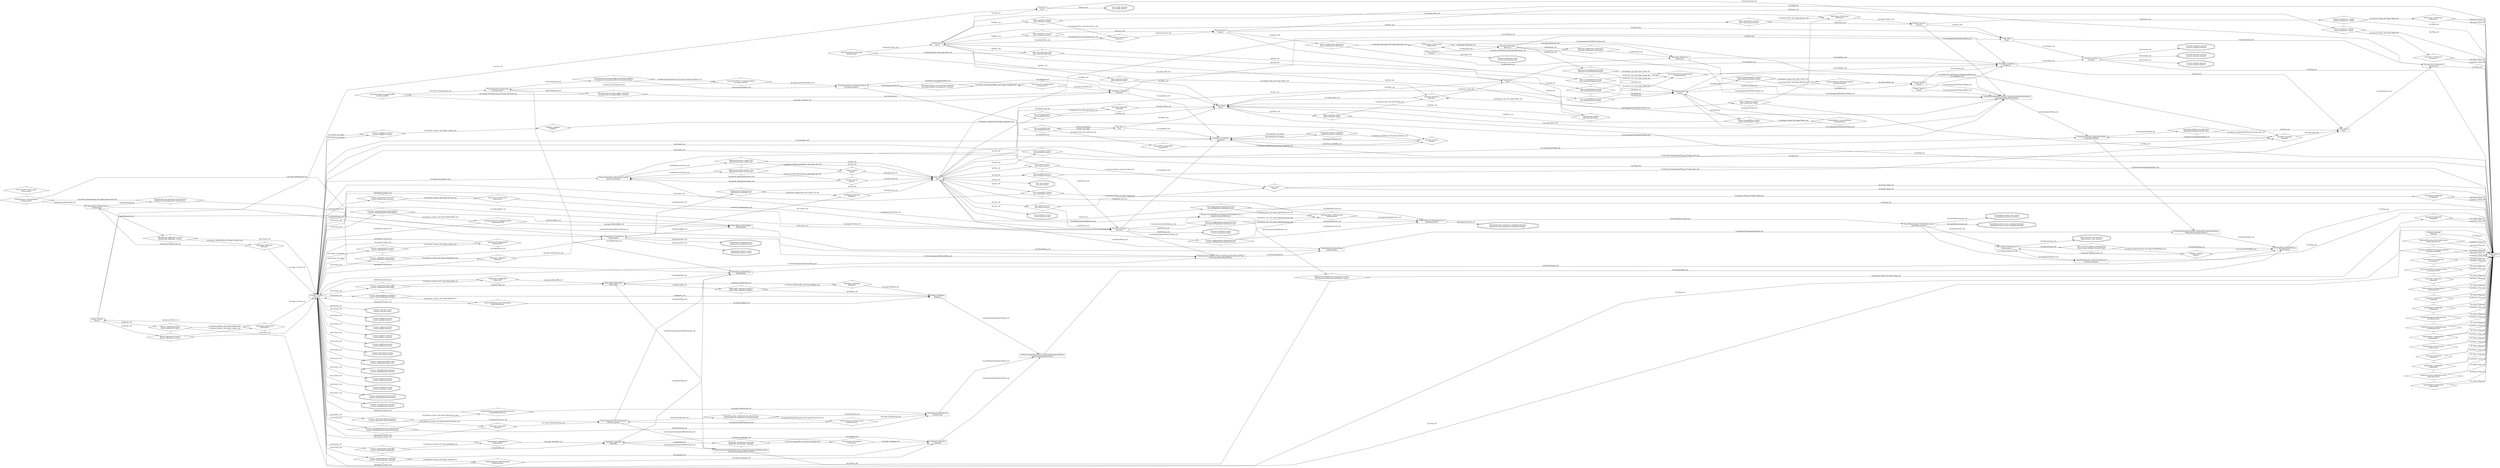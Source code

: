 digraph G {
  splines=polyline;
  rankdir=LR;
  "Thing" [ label="\"Thing::Thing::
Thing\"" shape="box" ];
  "Place" [ label="\"Place::Place::
Place\"" shape="box" ];
  "ReifiedThing" [ label="\"ReifiedThing::ReifiedThing::
ReifiedThing\"" shape="box" ];
  "Country" [ label="\"Country::Country::
Country\"" shape="box" ];
  "EncompassedArea" [ label="\"EncompassedArea::EncompassedArea::
EncompassedArea\"" shape="box" ];
  "Religion" [ label="\"Religion::Religion::
Religion\"" shape="box" ];
  "Line" [ label="\"Line::Line::
Line\"" shape="box" ];
  "AnthropoGeographicalRelationship" [ label="\"AnthropoGeographicalRelationship::AnthropoGeographicalRelationship::
AnthropoGeographicalRelationship\"" shape="box" ];
  "AdministrativeArea" [ label="\"AdministrativeArea::AdministrativeArea::
AdministrativeArea\"" shape="box" ];
  "Source" [ label="\"Source::Source::
Source\"" shape="box" ];
  "Nothing" [ label="\"Nothing::Nothing::
Nothing\"" shape="box" ];
  "Geometrical" [ label="\"Geometrical::Geometrical::
Geometrical\"" shape="box" ];
  "PoliticalBody" [ label="\"PoliticalBody::PoliticalBody::
PoliticalBody\"" shape="box" ];
  "Area" [ label="\"Area::Area::
Area\"" shape="box" ];
  "Volcano" [ label="\"Volcano::Volcano::
Volcano\"" shape="box" ];
  "Estuary" [ label="\"Estuary::Estuary::
Estuary\"" shape="box" ];
  "LargeArea" [ label="\"LargeArea::LargeArea::
LargeArea\"" shape="box" ];
  "SmallArea" [ label="\"SmallArea::SmallArea::
SmallArea\"" shape="box" ];
  "TimeSeriesElement" [ label="\"TimeSeriesElement::TimeSeriesElement::
TimeSeriesElement\"" shape="box" ];
  "Language" [ label="\"Language::Language::
Language\"" shape="box" ];
  "Province" [ label="\"Province::Province::
Province\"" shape="box" ];
  "EthnicGroup" [ label="\"EthnicGroup::EthnicGroup::
EthnicGroup\"" shape="box" ];
  "Water" [ label="\"Water::Water::
Water\"" shape="box" ];
  "PoliticalOrGeographicalThing" [ label="\"PoliticalOrGeographicalThing::PoliticalOrGeographicalThing::
PoliticalOrGeographicalThing\"" shape="box" ];
  "River" [ label="\"River::River::
River\"" shape="box" ];
  "Mountains" [ label="\"Mountains::Mountains::
Mountains\"" shape="box" ];
  "PoliticalThing" [ label="\"PoliticalThing::PoliticalThing::
PoliticalThing\"" shape="box" ];
  "GeographicalThing" [ label="\"GeographicalThing::GeographicalThing::
GeographicalThing\"" shape="box" ];
  "Border" [ label="\"Border::Border::
Border\"" shape="box" ];
  "Island" [ label="\"Island::Island::
Island\"" shape="box" ];
  "Desert" [ label="\"Desert::Desert::
Desert\"" shape="box" ];
  "SpokenBy" [ label="\"SpokenBy::SpokenBy::
SpokenBy\"" shape="box" ];
  "Lake" [ label="\"Lake::Lake::
Lake\"" shape="box" ];
  "AnthropoGeographicalThing" [ label="\"AnthropoGeographicalThing::AnthropoGeographicalThing::
AnthropoGeographicalThing\"" shape="box" ];
  "AdministrativeSubdivision" [ label="\"AdministrativeSubdivision::AdministrativeSubdivision::
AdministrativeSubdivision\"" shape="box" ];
  "Encompassed" [ label="\"Encompassed::Encompassed::
Encompassed\"" shape="box" ];
  "NonGeographicalPoliticalThing" [ label="\"NonGeographicalPoliticalThing::NonGeographicalPoliticalThing::
NonGeographicalPoliticalThing\"" shape="box" ];
  "Continent" [ label="\"Continent::Continent::
Continent\"" shape="box" ];
  "MondialThing" [ label="\"MondialThing::MondialThing::
MondialThing\"" shape="box" ];
  "Islands" [ label="\"Islands::Islands::
Islands\"" shape="box" ];
  "Measurement" [ label="\"Measurement::Measurement::
Measurement\"" shape="box" ];
  "Location" [ label="\"Location::Location::
Location\"" shape="box" ];
  "Mountain" [ label="\"Mountain::Mountain::
Mountain\"" shape="box" ];
  "Organization" [ label="\"Organization::Organization::
Organization\"" shape="box" ];
  "City" [ label="\"City::City::
City\"" shape="box" ];
  "BelievedBy" [ label="\"BelievedBy::BelievedBy::
BelievedBy\"" shape="box" ];
  "EthnicProportion" [ label="\"EthnicProportion::EthnicProportion::
EthnicProportion\"" shape="box" ];
  "YearlyMeasurement" [ label="\"YearlyMeasurement::YearlyMeasurement::
YearlyMeasurement\"" shape="box" ];
  "Sea" [ label="\"Sea::Sea::
Sea\"" shape="box" ];
  "Membership" [ label="\"Membership::Membership::
Membership\"" shape="box" ];
  "PopulationCount" [ label="\"PopulationCount::PopulationCount::
PopulationCount\"" shape="box" ];
  "GeographicalNonPoliticalThing" [ label="\"GeographicalNonPoliticalThing::GeographicalNonPoliticalThing::
GeographicalNonPoliticalThing\"" shape="box" ];
  "believeInReligion" [ label="\"believeInReligion::believeInReligion::
believeInReligion\"" shape="Mdiamond" ];
  "believedInCountry" [ label="\"believedInCountry::believedInCountry::
believedInCountry\"" shape="Mdiamond" ];
  "belongToEthnicGroup" [ label="\"belongToEthnicGroup::belongToEthnicGroup::
belongToEthnicGroup\"" shape="Mdiamond" ];
  "belongsTo" [ label="\"belongsTo::belongsTo::
belongsTo\"" shape="Mdiamond" ];
  "belongsToIslands" [ label="\"belongsToIslands::belongsToIslands::
belongsToIslands\"" shape="Mdiamond" ];
  "borders" [ label="\"borders::borders::
borders\"" shape="Mdiamond" ];
  "capital" [ label="\"capital::capital::
capital\"" shape="Mdiamond" ];
  "cityIn" [ label="\"cityIn::cityIn::
cityIn\"" shape="Mdiamond" ];
  "dependentOf" [ label="\"dependentOf::dependentOf::
dependentOf\"" shape="Mdiamond" ];
  "encompassed" [ label="\"encompassed::encompassed::
encompassed\"" shape="Mdiamond" ];
  "encompassedArea" [ label="\"encompassedArea::encompassedArea::
encompassedArea\"" shape="Mdiamond" ];
  "encompassedBy" [ label="\"encompassedBy::encompassedBy::
encompassedBy\"" shape="Mdiamond" ];
  "encompassedByInfo" [ label="\"encompassedByInfo::encompassedByInfo::
encompassedByInfo\"" shape="Mdiamond" ];
  "encompasses" [ label="\"encompasses::encompasses::
encompasses\"" shape="Mdiamond" ];
  "encompassesInfo" [ label="\"encompassesInfo::encompassesInfo::
encompassesInfo\"" shape="Mdiamond" ];
  "ethnicInfo" [ label="\"ethnicInfo::ethnicInfo::
ethnicInfo\"" shape="Mdiamond" ];
  "ethnicInfo-" [ label="\"ethnicInfo-::ethnicInfo-::
ethnicInfo-\"" shape="Mdiamond" ];
  "flowsInto" [ label="\"flowsInto::flowsInto::
flowsInto\"" shape="Mdiamond" ];
  "flowsThrough" [ label="\"flowsThrough::flowsThrough::
flowsThrough\"" shape="Mdiamond" ];
  "followedInInfo" [ label="\"followedInInfo::followedInInfo::
followedInInfo\"" shape="Mdiamond" ];
  "hadPopulation" [ label="\"hadPopulation::hadPopulation::
hadPopulation\"" shape="Mdiamond" ];
  "hasBorder" [ label="\"hasBorder::hasBorder::
hasBorder\"" shape="Mdiamond" ];
  "hasCity" [ label="\"hasCity::hasCity::
hasCity\"" shape="Mdiamond" ];
  "hasEstuary" [ label="\"hasEstuary::hasEstuary::
hasEstuary\"" shape="Mdiamond" ];
  "hasEstuary-" [ label="\"hasEstuary-::hasEstuary-::
hasEstuary-\"" shape="Mdiamond" ];
  "hasHeadq" [ label="\"hasHeadq::hasHeadq::
hasHeadq\"" shape="Mdiamond" ];
  "hasMember" [ label="\"hasMember::hasMember::
hasMember\"" shape="Mdiamond" ];
  "hasMembership" [ label="\"hasMembership::hasMembership::
hasMembership\"" shape="Mdiamond" ];
  "hasProvince" [ label="\"hasProvince::hasProvince::
hasProvince\"" shape="Mdiamond" ];
  "hasSource" [ label="\"hasSource::hasSource::
hasSource\"" shape="Mdiamond" ];
  "hasSource-" [ label="\"hasSource-::hasSource-::
hasSource-\"" shape="Mdiamond" ];
  "inMountains" [ label="\"inMountains::inMountains::
inMountains\"" shape="Mdiamond" ];
  "inOrganization" [ label="\"inOrganization::inOrganization::
inOrganization\"" shape="Mdiamond" ];
  "isBorderOf" [ label="\"isBorderOf::isBorderOf::
isBorderOf\"" shape="Mdiamond" ];
  "isCapitalOf" [ label="\"isCapitalOf::isCapitalOf::
isCapitalOf\"" shape="Mdiamond" ];
  "isInMembership" [ label="\"isInMembership::isInMembership::
isInMembership\"" shape="Mdiamond" ];
  "isMember" [ label="\"isMember::isMember::
isMember\"" shape="Mdiamond" ];
  "isProvinceOf" [ label="\"isProvinceOf::isProvinceOf::
isProvinceOf\"" shape="Mdiamond" ];
  "languageInfo" [ label="\"languageInfo::languageInfo::
languageInfo\"" shape="Mdiamond" ];
  "languageInfo-" [ label="\"languageInfo-::languageInfo-::
languageInfo-\"" shape="Mdiamond" ];
  "liveInCountry" [ label="\"liveInCountry::liveInCountry::
liveInCountry\"" shape="Mdiamond" ];
  "liveInInfo" [ label="\"liveInInfo::liveInInfo::
liveInInfo\"" shape="Mdiamond" ];
  "locatedAt" [ label="\"locatedAt::locatedAt::
locatedAt\"" shape="Mdiamond" ];
  "locatedIn" [ label="\"locatedIn::locatedIn::
locatedIn\"" shape="Mdiamond" ];
  "locatedInWater" [ label="\"locatedInWater::locatedInWater::
locatedInWater\"" shape="Mdiamond" ];
  "locatedOnIsland" [ label="\"locatedOnIsland::locatedOnIsland::
locatedOnIsland\"" shape="Mdiamond" ];
  "mergesWith" [ label="\"mergesWith::mergesWith::
mergesWith\"" shape="Mdiamond" ];
  "neighbor" [ label="\"neighbor::neighbor::
neighbor\"" shape="Mdiamond" ];
  "ofMember" [ label="\"ofMember::ofMember::
ofMember\"" shape="Mdiamond" ];
  "ofObject" [ label="\"ofObject::ofObject::
ofObject\"" shape="Mdiamond" ];
  "onEthnicGroup" [ label="\"onEthnicGroup::onEthnicGroup::
onEthnicGroup\"" shape="Mdiamond" ];
  "onLanguage" [ label="\"onLanguage::onLanguage::
onLanguage\"" shape="Mdiamond" ];
  "onReligion" [ label="\"onReligion::onReligion::
onReligion\"" shape="Mdiamond" ];
  "religionInfo" [ label="\"religionInfo::religionInfo::
religionInfo\"" shape="Mdiamond" ];
  "religionInfo-" [ label="\"religionInfo-::religionInfo-::
religionInfo-\"" shape="Mdiamond" ];
  "speakLanguage" [ label="\"speakLanguage::speakLanguage::
speakLanguage\"" shape="Mdiamond" ];
  "spokenInCountry" [ label="\"spokenInCountry::spokenInCountry::
spokenInCountry\"" shape="Mdiamond" ];
  "spokenInInfo" [ label="\"spokenInInfo::spokenInInfo::
spokenInInfo\"" shape="Mdiamond" ];
  "wasDependentOf" [ label="\"wasDependentOf::wasDependentOf::
wasDependentOf\"" shape="Mdiamond" ];
  "Organization_abbrev_string" [ label="\"Organization_abbrev_string::
Organization abbrev string\"" shape="doubleoctagon" ];
  "Country_carCode_string" [ label="\"Country_carCode_string::
Country carCode string\"" shape="doubleoctagon" ];
  "Location_elevation_decimal" [ label="\"Location_elevation_decimal::
Location elevation decimal\"" shape="doubleoctagon" ];
  "Organization_established_date" [ label="\"Organization_established_date::
Organization established date\"" shape="doubleoctagon" ];
  "Country_gdpAgri_decimal" [ label="\"Country_gdpAgri_decimal::
Country gdpAgri decimal\"" shape="doubleoctagon" ];
  "Country_gdpInd_decimal" [ label="\"Country_gdpInd_decimal::
Country gdpInd decimal\"" shape="doubleoctagon" ];
  "Country_gdpServ_decimal" [ label="\"Country_gdpServ_decimal::
Country gdpServ decimal\"" shape="doubleoctagon" ];
  "Country_gdpTotal_decimal" [ label="\"Country_gdpTotal_decimal::
Country gdpTotal decimal\"" shape="doubleoctagon" ];
  "Country_government_string" [ label="\"Country_government_string::
Country government string\"" shape="doubleoctagon" ];
  "Country_independenceDate_date" [ label="\"Country_independenceDate_date::
Country independenceDate date\"" shape="doubleoctagon" ];
  "Country_infantMortality_decimal" [ label="\"Country_infantMortality_decimal::
Country infantMortality decimal\"" shape="doubleoctagon" ];
  "Country_inflation_decimal" [ label="\"Country_inflation_decimal::
Country inflation decimal\"" shape="doubleoctagon" ];
  "Volcano_lastEruption_date" [ label="\"Volcano_lastEruption_date::
Volcano lastEruption date\"" shape="doubleoctagon" ];
  "Location_latitude_decimal" [ label="\"Location_latitude_decimal::
Location latitude decimal\"" shape="doubleoctagon" ];
  "Line_length_decimal" [ label="\"Line_length_decimal::
Line length decimal\"" shape="doubleoctagon" ];
  "City_localname_string" [ label="\"City_localname_string::
City localname string\"" shape="doubleoctagon" ];
  "Country_localname_string" [ label="\"Country_localname_string::
Country localname string\"" shape="doubleoctagon" ];
  "Province_localname_string" [ label="\"Province_localname_string::
Province localname string\"" shape="doubleoctagon" ];
  "Location_longitude_decimal" [ label="\"Location_longitude_decimal::
Location longitude decimal\"" shape="doubleoctagon" ];
  "PopulationCount_population_nonNegativeInteger" [ label="\"PopulationCount_population_nonNegativeInteger::
PopulationCount population nonNegativeInteger\"" shape="doubleoctagon" ];
  "Country_populationGrowth_decimal" [ label="\"Country_populationGrowth_decimal::
Country populationGrowth decimal\"" shape="doubleoctagon" ];
  "Country_unemployment_decimal" [ label="\"Country_unemployment_decimal::
Country unemployment decimal\"" shape="doubleoctagon" ];
  "Measurement_value_decimal" [ label="\"Measurement_value_decimal::
Measurement value decimal\"" shape="doubleoctagon" ];
  "YearlyMeasurement_year_nonNegativeInteger" [ label="\"YearlyMeasurement_year_nonNegativeInteger::
YearlyMeasurement year nonNegativeInteger\"" shape="doubleoctagon" ];
  "City_area_Literal" [ label="\"City_area_Literal::
City area Literal\"" shape="doubleoctagon" ];
  "YearlyMeasurement_year_Literal" [ label="\"YearlyMeasurement_year_Literal::
YearlyMeasurement year Literal\"" shape="doubleoctagon" ];
  "Country_believeInReligion_Religion" [ label="\"Country_believeInReligion_Religion::
Country believeInReligion Religion\"" shape="Mdiamond" ];
  "Country_belongToEthnicGroup_EthnicGroup" [ label="\"Country_belongToEthnicGroup_EthnicGroup::
Country belongToEthnicGroup EthnicGroup\"" shape="Mdiamond" ];
  "Country_dependentOf_Country" [ label="\"Country_dependentOf_Country::
Country dependentOf Country\"" shape="Mdiamond" ];
  "Country_ethnicInfo_EthnicProportion" [ label="\"Country_ethnicInfo_EthnicProportion::
Country ethnicInfo EthnicProportion\"" shape="Mdiamond" ];
  "Country_hadPopulation_PopulationCount" [ label="\"Country_hadPopulation_PopulationCount::
Country hadPopulation PopulationCount\"" shape="Mdiamond" ];
  "Country_hasProvince_Province" [ label="\"Country_hasProvince_Province::
Country hasProvince Province\"" shape="Mdiamond" ];
  "Country_isMember_Organization" [ label="\"Country_isMember_Organization::
Country isMember Organization\"" shape="Mdiamond" ];
  "Country_languageInfo_SpokenBy" [ label="\"Country_languageInfo_SpokenBy::
Country languageInfo SpokenBy\"" shape="Mdiamond" ];
  "Country_neighbor_Country" [ label="\"Country_neighbor_Country::
Country neighbor Country\"" shape="Mdiamond" ];
  "Country_religionInfo_BelievedBy" [ label="\"Country_religionInfo_BelievedBy::
Country religionInfo BelievedBy\"" shape="Mdiamond" ];
  "Country_speakLanguage_Language" [ label="\"Country_speakLanguage_Language::
Country speakLanguage Language\"" shape="Mdiamond" ];
  "Country_wasDependentOf_PoliticalBody" [ label="\"Country_wasDependentOf_PoliticalBody::
Country wasDependentOf PoliticalBody\"" shape="Mdiamond" ];
  "EncompassedArea_encompassed_Continent" [ label="\"EncompassedArea_encompassed_Continent::
EncompassedArea encompassed Continent\"" shape="Mdiamond" ];
  "AdministrativeArea_capital_City" [ label="\"AdministrativeArea_capital_City::
AdministrativeArea capital City\"" shape="Mdiamond" ];
  "AdministrativeArea_hasCity_City" [ label="\"AdministrativeArea_hasCity_City::
AdministrativeArea hasCity City\"" shape="Mdiamond" ];
  "Source_inMountains_Mountains" [ label="\"Source_inMountains_Mountains::
Source inMountains Mountains\"" shape="Mdiamond" ];
  "Source_hasSource-_Thing" [ label="\"Source_hasSource-_Thing::
Source hasSource- Thing\"" shape="Mdiamond" ];
  "Estuary_hasEstuary-_Thing" [ label="\"Estuary_hasEstuary-_Thing::
Estuary hasEstuary- Thing\"" shape="Mdiamond" ];
  "LargeArea_borders_LargeArea" [ label="\"LargeArea_borders_LargeArea::
LargeArea borders LargeArea\"" shape="Mdiamond" ];
  "Province_hadPopulation_PopulationCount" [ label="\"Province_hadPopulation_PopulationCount::
Province hadPopulation PopulationCount\"" shape="Mdiamond" ];
  "Water_flowsInto_Thing" [ label="\"Water_flowsInto_Thing::
Water flowsInto Thing\"" shape="Mdiamond" ];
  "River_flowsInto_Water" [ label="\"River_flowsInto_Water::
River flowsInto Water\"" shape="Mdiamond" ];
  "River_flowsThrough_Lake" [ label="\"River_flowsThrough_Lake::
River flowsThrough Lake\"" shape="Mdiamond" ];
  "River_hasEstuary_Estuary" [ label="\"River_hasEstuary_Estuary::
River hasEstuary Estuary\"" shape="Mdiamond" ];
  "River_hasSource_Source" [ label="\"River_hasSource_Source::
River hasSource Source\"" shape="Mdiamond" ];
  "River_locatedOnIsland_Island" [ label="\"River_locatedOnIsland_Island::
River locatedOnIsland Island\"" shape="Mdiamond" ];
  "River_hasEstuary_Thing" [ label="\"River_hasEstuary_Thing::
River hasEstuary Thing\"" shape="Mdiamond" ];
  "River_hasSource_Thing" [ label="\"River_hasSource_Thing::
River hasSource Thing\"" shape="Mdiamond" ];
  "GeographicalThing_locatedIn_Area" [ label="\"GeographicalThing_locatedIn_Area::
GeographicalThing locatedIn Area\"" shape="Mdiamond" ];
  "Border_isBorderOf_Country" [ label="\"Border_isBorderOf_Country::
Border isBorderOf Country\"" shape="Mdiamond" ];
  "Border_isBorderOf_Thing" [ label="\"Border_isBorderOf_Thing::
Border isBorderOf Thing\"" shape="Mdiamond" ];
  "Island_belongsToIslands_Islands" [ label="\"Island_belongsToIslands_Islands::
Island belongsToIslands Islands\"" shape="Mdiamond" ];
  "Island_locatedInWater_Water" [ label="\"Island_locatedInWater_Water::
Island locatedInWater Water\"" shape="Mdiamond" ];
  "SpokenBy_onLanguage_Language" [ label="\"SpokenBy_onLanguage_Language::
SpokenBy onLanguage Language\"" shape="Mdiamond" ];
  "Lake_flowsInto_Water" [ label="\"Lake_flowsInto_Water::
Lake flowsInto Water\"" shape="Mdiamond" ];
  "Lake_locatedOnIsland_Island" [ label="\"Lake_locatedOnIsland_Island::
Lake locatedOnIsland Island\"" shape="Mdiamond" ];
  "AdministrativeSubdivision_belongsTo_Country" [ label="\"AdministrativeSubdivision_belongsTo_Country::
AdministrativeSubdivision belongsTo Country\"" shape="Mdiamond" ];
  "Encompassed_encompassedArea_EncompassedArea" [ label="\"Encompassed_encompassedArea_EncompassedArea::
Encompassed encompassedArea EncompassedArea\"" shape="Mdiamond" ];
  "Encompassed_encompassedBy_Continent" [ label="\"Encompassed_encompassedBy_Continent::
Encompassed encompassedBy Continent\"" shape="Mdiamond" ];
  "Measurement_ofObject_MondialThing" [ label="\"Measurement_ofObject_MondialThing::
Measurement ofObject MondialThing\"" shape="Mdiamond" ];
  "Mountain_inMountains_Mountains" [ label="\"Mountain_inMountains_Mountains::
Mountain inMountains Mountains\"" shape="Mdiamond" ];
  "Mountain_locatedOnIsland_Island" [ label="\"Mountain_locatedOnIsland_Island::
Mountain locatedOnIsland Island\"" shape="Mdiamond" ];
  "Organization_hasHeadq_City" [ label="\"Organization_hasHeadq_City::
Organization hasHeadq City\"" shape="Mdiamond" ];
  "City_hadPopulation_PopulationCount" [ label="\"City_hadPopulation_PopulationCount::
City hadPopulation PopulationCount\"" shape="Mdiamond" ];
  "City_locatedAt_Water" [ label="\"City_locatedAt_Water::
City locatedAt Water\"" shape="Mdiamond" ];
  "City_locatedOnIsland_Island" [ label="\"City_locatedOnIsland_Island::
City locatedOnIsland Island\"" shape="Mdiamond" ];
  "City_locatedIn_Province" [ label="\"City_locatedIn_Province::
City locatedIn Province\"" shape="Mdiamond" ];
  "City_isCapitalOf_Country" [ label="\"City_isCapitalOf_Country::
City isCapitalOf Country\"" shape="Mdiamond" ];
  "City_cityIn_Province" [ label="\"City_cityIn_Province::
City cityIn Province\"" shape="Mdiamond" ];
  "City_locatedIn_Country" [ label="\"City_locatedIn_Country::
City locatedIn Country\"" shape="Mdiamond" ];
  "City_cityIn_Country" [ label="\"City_cityIn_Country::
City cityIn Country\"" shape="Mdiamond" ];
  "BelievedBy_onReligion_Religion" [ label="\"BelievedBy_onReligion_Religion::
BelievedBy onReligion Religion\"" shape="Mdiamond" ];
  "EthnicProportion_onEthnicGroup_EthnicGroup" [ label="\"EthnicProportion_onEthnicGroup_EthnicGroup::
EthnicProportion onEthnicGroup EthnicGroup\"" shape="Mdiamond" ];
  "Sea_mergesWith_Sea" [ label="\"Sea_mergesWith_Sea::
Sea mergesWith Sea\"" shape="Mdiamond" ];
  "Membership_inOrganization_Organization" [ label="\"Membership_inOrganization_Organization::
Membership inOrganization Organization\"" shape="Mdiamond" ];
  "Membership_ofMember_Country" [ label="\"Membership_ofMember_Country::
Membership ofMember Country\"" shape="Mdiamond" ];
  "AnthropoGeographicalRelationship" -> "Thing" [ label="\"isa:Thing_uid" ];
  "AdministrativeArea" -> "Thing" [ label="\"isa:Thing_uid" ];
  "Nothing" -> "Thing" [ label="\"isa:Thing_uid" ];
  "Geometrical" -> "Thing" [ label="\"isa:Thing_uid" ];
  "TimeSeriesElement" -> "Thing" [ label="\"isa:Thing_uid" ];
  "AdministrativeSubdivision" -> "Thing" [ label="\"isa:Thing_uid" ];
  "MondialThing" -> "Thing" [ label="\"isa:Thing_uid" ];
  "Location" -> "Thing" [ label="\"isa:Thing_uid" ];
  "Border" -> "Line" [ label="\"isa:Line_uid" ];
  "City" -> "SmallArea" [ label="\"isa:SmallArea_uid" ];
  "Continent" -> "LargeArea" [ label="\"isa:LargeArea_uid" ];
  "PopulationCount" -> "YearlyMeasurement" [ label="\"isa:YearlyMeasurement_uid" ];
  "YearlyMeasurement" -> "Measurement" [ label="\"isa:Measurement_uid" ];
  "EthnicGroup" -> "AnthropoGeographicalThing" [ label="\"isa:AnthropoGeographicalThing_uid" ];
  "Province" -> "LargeArea" [ label="\"isa:LargeArea_uid" ];
  "City" -> "GeographicalThing" [ label="\"isa:GeographicalThing_uid" ];
  "River" -> "Line" [ label="\"isa:Line_uid" ];
  "Volcano" -> "Mountain" [ label="\"isa:Mountain_uid" ];
  "SpokenBy" -> "AnthropoGeographicalRelationship" [ label="\"isa:AnthropoGeographicalRelationship_uid" ];
  "Membership" -> "ReifiedThing" [ label="\"isa:ReifiedThing_uid" ];
  "Estuary" -> "Place" [ label="\"isa:Place_uid" ];
  "Island" -> "SmallArea" [ label="\"isa:SmallArea_uid" ];
  "Mountain" -> "Place" [ label="\"isa:Place_uid" ];
  "Encompassed" -> "ReifiedThing" [ label="\"isa:ReifiedThing_uid" ];
  "LargeArea" -> "Area" [ label="\"isa:Area_uid" ];
  "YearlyMeasurement" -> "TimeSeriesElement" [ label="\"isa:TimeSeriesElement_uid" ];
  "Desert" -> "SmallArea" [ label="\"isa:SmallArea_uid" ];
  "Language" -> "AnthropoGeographicalThing" [ label="\"isa:AnthropoGeographicalThing_uid" ];
  "Sea" -> "LargeArea" [ label="\"isa:LargeArea_uid" ];
  "Religion" -> "AnthropoGeographicalThing" [ label="\"isa:AnthropoGeographicalThing_uid" ];
  "Islands" -> "SmallArea" [ label="\"isa:SmallArea_uid" ];
  "Lake" -> "SmallArea" [ label="\"isa:SmallArea_uid" ];
  "Country" -> "LargeArea" [ label="\"isa:LargeArea_uid" ];
  "EthnicProportion" -> "AnthropoGeographicalRelationship" [ label="\"isa:AnthropoGeographicalRelationship_uid" ];
  "Source" -> "Place" [ label="\"isa:Place_uid" ];
  "Measurement" -> "TimeSeriesElement" [ label="\"isa:TimeSeriesElement_uid" ];
  "BelievedBy" -> "AnthropoGeographicalRelationship" [ label="\"isa:AnthropoGeographicalRelationship_uid" ];
  "Mountains" -> "SmallArea" [ label="\"isa:SmallArea_uid" ];
  "PoliticalBody" -> "PoliticalThing" [ label="\"isa:PoliticalThing_uid" ];
  "City" -> "AdministrativeSubdivision" [ label="\"isa:AdministrativeSubdivision_uid" ];
  "Area" -> "Geometrical" [ label="\"isa:Geometrical_uid" ];
  "Line" -> "Geometrical" [ label="\"isa:Geometrical_uid" ];
  "Place" -> "Geometrical" [ label="\"isa:Geometrical_uid" ];
  "EncompassedArea" -> "LargeArea" [ label="\"isa:LargeArea_uid" ];
  "GeographicalThing" -> "PoliticalOrGeographicalThing" [ label="\"isa:PoliticalOrGeographicalThing_uid" ];
  "PoliticalThing" -> "PoliticalOrGeographicalThing" [ label="\"isa:PoliticalOrGeographicalThing_uid" ];
  "Border" -> "NonGeographicalPoliticalThing" [ label="\"isa:NonGeographicalPoliticalThing_uid" ];
  "Country" -> "NonGeographicalPoliticalThing" [ label="\"isa:NonGeographicalPoliticalThing_uid" ];
  "Organization" -> "NonGeographicalPoliticalThing" [ label="\"isa:NonGeographicalPoliticalThing_uid" ];
  "Province" -> "NonGeographicalPoliticalThing" [ label="\"isa:NonGeographicalPoliticalThing_uid" ];
  "City" -> "PoliticalThing" [ label="\"isa:PoliticalThing_uid" ];
  "NonGeographicalPoliticalThing" -> "PoliticalThing" [ label="\"isa:PoliticalThing_uid" ];
  "SmallArea" -> "Area" [ label="\"isa:Area_uid" ];
  "Lake" -> "Water" [ label="\"isa:Water_uid" ];
  "River" -> "Water" [ label="\"isa:Water_uid" ];
  "Sea" -> "Water" [ label="\"isa:Water_uid" ];
  "Country" -> "AdministrativeArea" [ label="\"isa:AdministrativeArea_uid" ];
  "Province" -> "AdministrativeArea" [ label="\"isa:AdministrativeArea_uid" ];
  "Continent" -> "GeographicalNonPoliticalThing" [ label="\"isa:GeographicalNonPoliticalThing_uid" ];
  "Desert" -> "GeographicalNonPoliticalThing" [ label="\"isa:GeographicalNonPoliticalThing_uid" ];
  "Estuary" -> "GeographicalNonPoliticalThing" [ label="\"isa:GeographicalNonPoliticalThing_uid" ];
  "Island" -> "GeographicalNonPoliticalThing" [ label="\"isa:GeographicalNonPoliticalThing_uid" ];
  "Islands" -> "GeographicalNonPoliticalThing" [ label="\"isa:GeographicalNonPoliticalThing_uid" ];
  "Mountain" -> "GeographicalNonPoliticalThing" [ label="\"isa:GeographicalNonPoliticalThing_uid" ];
  "Mountains" -> "GeographicalNonPoliticalThing" [ label="\"isa:GeographicalNonPoliticalThing_uid" ];
  "Source" -> "GeographicalNonPoliticalThing" [ label="\"isa:GeographicalNonPoliticalThing_uid" ];
  "Water" -> "GeographicalNonPoliticalThing" [ label="\"isa:GeographicalNonPoliticalThing_uid" ];
  "Place" -> "Location" [ label="\"isa:Location_uid" ];
  "SmallArea" -> "Location" [ label="\"isa:Location_uid" ];
  "GeographicalNonPoliticalThing" -> "GeographicalThing" [ label="\"isa:GeographicalThing_uid" ];
  "BelievedBy" -> "ReifiedThing" [ label="\"isa:ReifiedThing_uid" ];
  "EthnicProportion" -> "ReifiedThing" [ label="\"isa:ReifiedThing_uid" ];
  "SpokenBy" -> "ReifiedThing" [ label="\"isa:ReifiedThing_uid" ];
  "AnthropoGeographicalThing" -> "MondialThing" [ label="\"isa:MondialThing_uid" ];
  "PoliticalOrGeographicalThing" -> "MondialThing" [ label="\"isa:MondialThing_uid" ];
  "ReifiedThing" -> "MondialThing" [ label="\"isa:MondialThing_uid" ];
  "Province" -> "AdministrativeSubdivision" [ label="\"isa:AdministrativeSubdivision_uid" ];
  "Country" -> "PoliticalBody" [ label="\"isa:PoliticalBody_uid" ];
  "Organization" -> "PoliticalBody" [ label="\"isa:PoliticalBody_uid" ];
  "believeInReligion" -> "Country" [ label="\"op:domain_Country_uid" ];
  "believeInReligion" -> "Religion" [ label="\"op:range_Religion_uid" ];
  "believedInCountry" -> "Thing" [ label="\"op:domain_Thing_uid" ];
  "believedInCountry" -> "Thing" [ label="\"op:range_Thing_uid" ];
  "belongToEthnicGroup" -> "Country" [ label="\"op:domain_Country_uid" ];
  "belongToEthnicGroup" -> "EthnicGroup" [ label="\"op:range_EthnicGroup_uid" ];
  "belongsTo" -> "Thing" [ label="\"op:domain_Thing_uid" ];
  "belongsTo" -> "Thing" [ label="\"op:range_Thing_uid" ];
  "belongsToIslands" -> "Island" [ label="\"op:domain_Island_uid" ];
  "belongsToIslands" -> "Islands" [ label="\"op:range_Islands_uid" ];
  "borders" -> "LargeArea" [ label="\"op:domain_LargeArea_uid" ];
  "borders" -> "LargeArea" [ label="\"op:range_LargeArea_uid" ];
  "capital" -> "AdministrativeArea" [ label="\"op:domain_AdministrativeArea_uid" ];
  "capital" -> "City" [ label="\"op:range_City_uid" ];
  "cityIn" -> "Thing" [ label="\"op:domain_Thing_uid" ];
  "cityIn" -> "Thing" [ label="\"op:range_Thing_uid" ];
  "dependentOf" -> "Country" [ label="\"op:domain_Country_uid" ];
  "dependentOf" -> "Country" [ label="\"op:range_Country_uid" ];
  "encompassed" -> "EncompassedArea" [ label="\"op:domain_EncompassedArea_uid" ];
  "encompassed" -> "Continent" [ label="\"op:range_Continent_uid" ];
  "encompassedArea" -> "Encompassed" [ label="\"op:domain_Encompassed_uid" ];
  "encompassedArea" -> "EncompassedArea" [ label="\"op:range_EncompassedArea_uid" ];
  "encompassedBy" -> "Encompassed" [ label="\"op:domain_Encompassed_uid" ];
  "encompassedBy" -> "Continent" [ label="\"op:range_Continent_uid" ];
  "encompassedByInfo" -> "Thing" [ label="\"op:domain_Thing_uid" ];
  "encompassedByInfo" -> "Thing" [ label="\"op:range_Thing_uid" ];
  "encompasses" -> "Thing" [ label="\"op:domain_Thing_uid" ];
  "encompasses" -> "Thing" [ label="\"op:range_Thing_uid" ];
  "encompassesInfo" -> "Thing" [ label="\"op:domain_Thing_uid" ];
  "encompassesInfo" -> "Thing" [ label="\"op:range_Thing_uid" ];
  "ethnicInfo" -> "Country" [ label="\"op:domain_Country_uid" ];
  "ethnicInfo" -> "EthnicProportion" [ label="\"op:range_EthnicProportion_uid" ];
  "ethnicInfo-" -> "Thing" [ label="\"op:domain_Thing_uid" ];
  "ethnicInfo-" -> "Thing" [ label="\"op:range_Thing_uid" ];
  "flowsInto" -> "Lake" [ label="\"op:domain_Lake_uid" ];
  "flowsInto" -> "Water" [ label="\"op:range_Water_uid" ];
  "flowsThrough" -> "River" [ label="\"op:domain_River_uid" ];
  "flowsThrough" -> "Lake" [ label="\"op:range_Lake_uid" ];
  "followedInInfo" -> "Thing" [ label="\"op:domain_Thing_uid" ];
  "followedInInfo" -> "Thing" [ label="\"op:range_Thing_uid" ];
  "hadPopulation" -> "City" [ label="\"op:domain_City_uid" ];
  "hadPopulation" -> "PopulationCount" [ label="\"op:range_PopulationCount_uid" ];
  "hasBorder" -> "Thing" [ label="\"op:domain_Thing_uid" ];
  "hasBorder" -> "Thing" [ label="\"op:range_Thing_uid" ];
  "hasCity" -> "AdministrativeArea" [ label="\"op:domain_AdministrativeArea_uid" ];
  "hasCity" -> "City" [ label="\"op:range_City_uid" ];
  "hasEstuary" -> "River" [ label="\"op:domain_River_uid" ];
  "hasEstuary" -> "Estuary" [ label="\"op:range_Estuary_uid" ];
  "hasEstuary-" -> "Thing" [ label="\"op:domain_Thing_uid" ];
  "hasEstuary-" -> "Thing" [ label="\"op:range_Thing_uid" ];
  "hasHeadq" -> "Organization" [ label="\"op:domain_Organization_uid" ];
  "hasHeadq" -> "City" [ label="\"op:range_City_uid" ];
  "hasMember" -> "Thing" [ label="\"op:domain_Thing_uid" ];
  "hasMember" -> "Thing" [ label="\"op:range_Thing_uid" ];
  "hasMembership" -> "Thing" [ label="\"op:domain_Thing_uid" ];
  "hasMembership" -> "Thing" [ label="\"op:range_Thing_uid" ];
  "hasProvince" -> "Country" [ label="\"op:domain_Country_uid" ];
  "hasProvince" -> "Province" [ label="\"op:range_Province_uid" ];
  "hasSource" -> "River" [ label="\"op:domain_River_uid" ];
  "hasSource" -> "Source" [ label="\"op:range_Source_uid" ];
  "hasSource-" -> "Thing" [ label="\"op:domain_Thing_uid" ];
  "hasSource-" -> "Thing" [ label="\"op:range_Thing_uid" ];
  "inMountains" -> "Mountain" [ label="\"op:domain_Mountain_uid" ];
  "inMountains" -> "Mountains" [ label="\"op:range_Mountains_uid" ];
  "inOrganization" -> "Membership" [ label="\"op:domain_Membership_uid" ];
  "inOrganization" -> "Organization" [ label="\"op:range_Organization_uid" ];
  "isBorderOf" -> "Border" [ label="\"op:domain_Border_uid" ];
  "isBorderOf" -> "Country" [ label="\"op:range_Country_uid" ];
  "isCapitalOf" -> "Thing" [ label="\"op:domain_Thing_uid" ];
  "isCapitalOf" -> "Thing" [ label="\"op:range_Thing_uid" ];
  "isInMembership" -> "Thing" [ label="\"op:domain_Thing_uid" ];
  "isInMembership" -> "Thing" [ label="\"op:range_Thing_uid" ];
  "isMember" -> "Country" [ label="\"op:domain_Country_uid" ];
  "isMember" -> "Organization" [ label="\"op:range_Organization_uid" ];
  "languageInfo" -> "Country" [ label="\"op:domain_Country_uid" ];
  "languageInfo" -> "SpokenBy" [ label="\"op:range_SpokenBy_uid" ];
  "languageInfo-" -> "Thing" [ label="\"op:domain_Thing_uid" ];
  "languageInfo-" -> "Thing" [ label="\"op:range_Thing_uid" ];
  "liveInCountry" -> "Thing" [ label="\"op:domain_Thing_uid" ];
  "liveInCountry" -> "Thing" [ label="\"op:range_Thing_uid" ];
  "liveInInfo" -> "Thing" [ label="\"op:domain_Thing_uid" ];
  "liveInInfo" -> "Thing" [ label="\"op:range_Thing_uid" ];
  "locatedAt" -> "City" [ label="\"op:domain_City_uid" ];
  "locatedAt" -> "Water" [ label="\"op:range_Water_uid" ];
  "locatedIn" -> "GeographicalThing" [ label="\"op:domain_GeographicalThing_uid" ];
  "locatedIn" -> "Area" [ label="\"op:range_Area_uid" ];
  "locatedInWater" -> "Island" [ label="\"op:domain_Island_uid" ];
  "locatedInWater" -> "Water" [ label="\"op:range_Water_uid" ];
  "locatedOnIsland" -> "locatedIn" [ label="\"isa:range_Area_uid\"domain_GeographicalThing_uid" ];
  "mergesWith" -> "borders" [ label="\"isa:domain_LargeArea_uid\"range_LargeArea_uid" ];
  "neighbor" -> "borders" [ label="\"isa:domain_LargeArea_uid\"range_LargeArea_uid" ];
  "ofMember" -> "Membership" [ label="\"op:domain_Membership_uid" ];
  "ofMember" -> "Country" [ label="\"op:range_Country_uid" ];
  "ofObject" -> "Measurement" [ label="\"op:domain_Measurement_uid" ];
  "ofObject" -> "MondialThing" [ label="\"op:range_MondialThing_uid" ];
  "onEthnicGroup" -> "EthnicProportion" [ label="\"op:domain_EthnicProportion_uid" ];
  "onEthnicGroup" -> "EthnicGroup" [ label="\"op:range_EthnicGroup_uid" ];
  "onLanguage" -> "SpokenBy" [ label="\"op:domain_SpokenBy_uid" ];
  "onLanguage" -> "Language" [ label="\"op:range_Language_uid" ];
  "onReligion" -> "BelievedBy" [ label="\"op:domain_BelievedBy_uid" ];
  "onReligion" -> "Religion" [ label="\"op:range_Religion_uid" ];
  "religionInfo" -> "Country" [ label="\"op:domain_Country_uid" ];
  "religionInfo" -> "BelievedBy" [ label="\"op:range_BelievedBy_uid" ];
  "religionInfo-" -> "Thing" [ label="\"op:domain_Thing_uid" ];
  "religionInfo-" -> "Thing" [ label="\"op:range_Thing_uid" ];
  "speakLanguage" -> "Country" [ label="\"op:domain_Country_uid" ];
  "speakLanguage" -> "Language" [ label="\"op:range_Language_uid" ];
  "spokenInCountry" -> "Thing" [ label="\"op:domain_Thing_uid" ];
  "spokenInCountry" -> "Thing" [ label="\"op:range_Thing_uid" ];
  "spokenInInfo" -> "Thing" [ label="\"op:domain_Thing_uid" ];
  "spokenInInfo" -> "Thing" [ label="\"op:range_Thing_uid" ];
  "wasDependentOf" -> "Country" [ label="\"op:domain_Country_uid" ];
  "wasDependentOf" -> "PoliticalBody" [ label="\"op:range_PoliticalBody_uid" ];
  "Organization" -> "Organization_abbrev_string" [ label="\"dp:Organization_uid" ];
  "Country" -> "Country_carCode_string" [ label="\"dp:Country_uid" ];
  "Location" -> "Location_elevation_decimal" [ label="\"dp:Location_uid" ];
  "Organization" -> "Organization_established_date" [ label="\"dp:Organization_uid" ];
  "Country" -> "Country_gdpAgri_decimal" [ label="\"dp:Country_uid" ];
  "Country" -> "Country_gdpInd_decimal" [ label="\"dp:Country_uid" ];
  "Country" -> "Country_gdpServ_decimal" [ label="\"dp:Country_uid" ];
  "Country" -> "Country_gdpTotal_decimal" [ label="\"dp:Country_uid" ];
  "Country" -> "Country_government_string" [ label="\"dp:Country_uid" ];
  "Country" -> "Country_independenceDate_date" [ label="\"dp:Country_uid" ];
  "Country" -> "Country_infantMortality_decimal" [ label="\"dp:Country_uid" ];
  "Country" -> "Country_inflation_decimal" [ label="\"dp:Country_uid" ];
  "Volcano" -> "Volcano_lastEruption_date" [ label="\"dp:Volcano_uid" ];
  "Location" -> "Location_latitude_decimal" [ label="\"dp:Location_uid" ];
  "Line" -> "Line_length_decimal" [ label="\"dp:Line_uid" ];
  "City" -> "City_localname_string" [ label="\"dp:City_uid" ];
  "Country" -> "Country_localname_string" [ label="\"dp:Country_uid" ];
  "Province" -> "Province_localname_string" [ label="\"dp:Province_uid" ];
  "Location" -> "Location_longitude_decimal" [ label="\"dp:Location_uid" ];
  "PopulationCount" -> "PopulationCount_population_nonNegativeInteger" [ label="\"dp:PopulationCount_uid" ];
  "Country" -> "Country_populationGrowth_decimal" [ label="\"dp:Country_uid" ];
  "Country" -> "Country_unemployment_decimal" [ label="\"dp:Country_uid" ];
  "Measurement" -> "Measurement_value_decimal" [ label="\"dp:Measurement_uid" ];
  "YearlyMeasurement" -> "YearlyMeasurement_year_nonNegativeInteger" [ label="\"dp:YearlyMeasurement_uid" ];
  "City" -> "City_area_Literal" [ label="\"dp:City_uid" ];
  "YearlyMeasurement" -> "YearlyMeasurement_year_Literal" [ label="\"dp:YearlyMeasurement_uid" ];
  "Country" -> "Country_believeInReligion_Religion" [ label="\"op:Country_uid" ];
  "Country_believeInReligion_Religion" -> "Religion" [ label="\"op:Religion_uid" ];
  "Country_believeInReligion_Religion" -> "believeInReligion" [ label="\"isa:domain_Country_uid\"range_Religion_uid" ];
  "Country" -> "Country_belongToEthnicGroup_EthnicGroup" [ label="\"op:Country_uid" ];
  "Country_belongToEthnicGroup_EthnicGroup" -> "EthnicGroup" [ label="\"op:EthnicGroup_uid" ];
  "Country_belongToEthnicGroup_EthnicGroup" -> "belongToEthnicGroup" [ label="\"isa:domain_Country_uid\"range_EthnicGroup_uid" ];
  "Country" -> "Country_dependentOf_Country" [ label="\"op:Country_uid_domain" ];
  "Country_dependentOf_Country" -> "Country" [ label="\"op:Country_uid_range" ];
  "Country_dependentOf_Country" -> "dependentOf" [ label="\"isa:domain_Country_uid\"range_Country_uid" ];
  "Country" -> "Country_ethnicInfo_EthnicProportion" [ label="\"op:Country_uid" ];
  "Country_ethnicInfo_EthnicProportion" -> "EthnicProportion" [ label="\"op:EthnicProportion_uid" ];
  "Country_ethnicInfo_EthnicProportion" -> "ethnicInfo" [ label="\"isa:domain_Country_uid\"range_EthnicProportion_uid" ];
  "Country" -> "Country_hadPopulation_PopulationCount" [ label="\"op:Country_uid" ];
  "Country_hadPopulation_PopulationCount" -> "PopulationCount" [ label="\"op:PopulationCount_uid" ];
  "Country_hadPopulation_PopulationCount" -> "hadPopulation" [ label="\"isa:domain_City_uid\"range_PopulationCount_uid" ];
  "Country" -> "Country_hasProvince_Province" [ label="\"op:Country_uid" ];
  "Country_hasProvince_Province" -> "Province" [ label="\"op:Province_uid" ];
  "Country_hasProvince_Province" -> "hasProvince" [ label="\"isa:domain_Country_uid\"range_Province_uid" ];
  "Country" -> "Country_isMember_Organization" [ label="\"op:Country_uid" ];
  "Country_isMember_Organization" -> "Organization" [ label="\"op:Organization_uid" ];
  "Country_isMember_Organization" -> "isMember" [ label="\"isa:domain_Country_uid\"range_Organization_uid" ];
  "Country" -> "Country_languageInfo_SpokenBy" [ label="\"op:Country_uid" ];
  "Country_languageInfo_SpokenBy" -> "SpokenBy" [ label="\"op:SpokenBy_uid" ];
  "Country_languageInfo_SpokenBy" -> "languageInfo" [ label="\"isa:domain_Country_uid\"range_SpokenBy_uid" ];
  "Country" -> "Country_neighbor_Country" [ label="\"op:Country_uid_domain" ];
  "Country_neighbor_Country" -> "Country" [ label="\"op:Country_uid_range" ];
  "Country_neighbor_Country" -> "neighbor" [ label="\"isa:domain_Country_uid\"range_Country_uid" ];
  "Country" -> "Country_religionInfo_BelievedBy" [ label="\"op:Country_uid" ];
  "Country_religionInfo_BelievedBy" -> "BelievedBy" [ label="\"op:BelievedBy_uid" ];
  "Country_religionInfo_BelievedBy" -> "religionInfo" [ label="\"isa:domain_Country_uid\"range_BelievedBy_uid" ];
  "Country" -> "Country_speakLanguage_Language" [ label="\"op:Country_uid" ];
  "Country_speakLanguage_Language" -> "Language" [ label="\"op:Language_uid" ];
  "Country_speakLanguage_Language" -> "speakLanguage" [ label="\"isa:domain_Country_uid\"range_Language_uid" ];
  "Country" -> "Country_wasDependentOf_PoliticalBody" [ label="\"op:Country_uid" ];
  "Country_wasDependentOf_PoliticalBody" -> "PoliticalBody" [ label="\"op:PoliticalBody_uid" ];
  "Country_wasDependentOf_PoliticalBody" -> "wasDependentOf" [ label="\"isa:domain_Country_uid\"range_PoliticalBody_uid" ];
  "EncompassedArea" -> "EncompassedArea_encompassed_Continent" [ label="\"op:EncompassedArea_uid" ];
  "EncompassedArea_encompassed_Continent" -> "Continent" [ label="\"op:Continent_uid" ];
  "EncompassedArea_encompassed_Continent" -> "encompassed" [ label="\"isa:domain_EncompassedArea_uid\"range_Continent_uid" ];
  "AdministrativeArea" -> "AdministrativeArea_capital_City" [ label="\"op:AdministrativeArea_uid" ];
  "AdministrativeArea_capital_City" -> "City" [ label="\"op:City_uid" ];
  "AdministrativeArea_capital_City" -> "capital" [ label="\"isa:domain_AdministrativeArea_uid\"range_City_uid" ];
  "AdministrativeArea" -> "AdministrativeArea_hasCity_City" [ label="\"op:AdministrativeArea_uid" ];
  "AdministrativeArea_hasCity_City" -> "City" [ label="\"op:City_uid" ];
  "AdministrativeArea_hasCity_City" -> "hasCity" [ label="\"isa:domain_AdministrativeArea_uid\"range_City_uid" ];
  "Source" -> "Source_inMountains_Mountains" [ label="\"op:Source_uid" ];
  "Source_inMountains_Mountains" -> "Mountains" [ label="\"op:Mountains_uid" ];
  "Source_inMountains_Mountains" -> "inMountains" [ label="\"isa:domain_Mountain_uid\"range_Mountains_uid" ];
  "Source" -> "Source_hasSource-_Thing" [ label="\"op:Source_uid" ];
  "Source_hasSource-_Thing" -> "Thing" [ label="\"op:Thing_uid" ];
  "Source_hasSource-_Thing" -> "hasSource-" [ label="\"isa:domain_Thing_uid\"range_Thing_uid" ];
  "Estuary" -> "Estuary_hasEstuary-_Thing" [ label="\"op:Estuary_uid" ];
  "Estuary_hasEstuary-_Thing" -> "Thing" [ label="\"op:Thing_uid" ];
  "Estuary_hasEstuary-_Thing" -> "hasEstuary-" [ label="\"isa:domain_Thing_uid\"range_Thing_uid" ];
  "LargeArea" -> "LargeArea_borders_LargeArea" [ label="\"op:LargeArea_uid_domain" ];
  "LargeArea_borders_LargeArea" -> "LargeArea" [ label="\"op:LargeArea_uid_range" ];
  "LargeArea_borders_LargeArea" -> "borders" [ label="\"isa:domain_LargeArea_uid\"range_LargeArea_uid" ];
  "Province" -> "Province_hadPopulation_PopulationCount" [ label="\"op:Province_uid" ];
  "Province_hadPopulation_PopulationCount" -> "PopulationCount" [ label="\"op:PopulationCount_uid" ];
  "Province_hadPopulation_PopulationCount" -> "hadPopulation" [ label="\"isa:domain_City_uid\"range_PopulationCount_uid" ];
  "Water" -> "Water_flowsInto_Thing" [ label="\"op:Water_uid" ];
  "Water_flowsInto_Thing" -> "Thing" [ label="\"op:Thing_uid" ];
  "Water_flowsInto_Thing" -> "flowsInto" [ label="\"isa:domain_Lake_uid\"range_Water_uid" ];
  "River" -> "River_flowsInto_Water" [ label="\"op:River_uid" ];
  "River_flowsInto_Water" -> "Water" [ label="\"op:Water_uid" ];
  "River_flowsInto_Water" -> "flowsInto" [ label="\"isa:domain_Lake_uid\"range_Water_uid" ];
  "River" -> "River_flowsThrough_Lake" [ label="\"op:River_uid" ];
  "River_flowsThrough_Lake" -> "Lake" [ label="\"op:Lake_uid" ];
  "River_flowsThrough_Lake" -> "flowsThrough" [ label="\"isa:domain_River_uid\"range_Lake_uid" ];
  "River" -> "River_hasEstuary_Estuary" [ label="\"op:River_uid" ];
  "River_hasEstuary_Estuary" -> "Estuary" [ label="\"op:Estuary_uid" ];
  "River_hasEstuary_Estuary" -> "hasEstuary" [ label="\"isa:domain_River_uid\"range_Estuary_uid" ];
  "River" -> "River_hasSource_Source" [ label="\"op:River_uid" ];
  "River_hasSource_Source" -> "Source" [ label="\"op:Source_uid" ];
  "River_hasSource_Source" -> "hasSource" [ label="\"isa:domain_River_uid\"range_Source_uid" ];
  "River" -> "River_locatedOnIsland_Island" [ label="\"op:River_uid" ];
  "River_locatedOnIsland_Island" -> "Island" [ label="\"op:Island_uid" ];
  "River_locatedOnIsland_Island" -> "locatedOnIsland" [ label="\"isa:domain_City_uid\"range_Island_uid" ];
  "River" -> "River_hasEstuary_Thing" [ label="\"op:River_uid" ];
  "River_hasEstuary_Thing" -> "Thing" [ label="\"op:Thing_uid" ];
  "River_hasEstuary_Thing" -> "hasEstuary" [ label="\"isa:domain_River_uid\"range_Estuary_uid" ];
  "River" -> "River_hasSource_Thing" [ label="\"op:River_uid" ];
  "River_hasSource_Thing" -> "Thing" [ label="\"op:Thing_uid" ];
  "River_hasSource_Thing" -> "hasSource" [ label="\"isa:domain_River_uid\"range_Source_uid" ];
  "GeographicalThing" -> "GeographicalThing_locatedIn_Area" [ label="\"op:GeographicalThing_uid" ];
  "GeographicalThing_locatedIn_Area" -> "Area" [ label="\"op:Area_uid" ];
  "GeographicalThing_locatedIn_Area" -> "locatedIn" [ label="\"isa:domain_GeographicalThing_uid\"range_Area_uid" ];
  "Border" -> "Border_isBorderOf_Country" [ label="\"op:Border_uid" ];
  "Border_isBorderOf_Country" -> "Country" [ label="\"op:Country_uid" ];
  "Border_isBorderOf_Country" -> "isBorderOf" [ label="\"isa:domain_Border_uid\"range_Country_uid" ];
  "Border" -> "Border_isBorderOf_Thing" [ label="\"op:Border_uid" ];
  "Border_isBorderOf_Thing" -> "Thing" [ label="\"op:Thing_uid" ];
  "Border_isBorderOf_Thing" -> "isBorderOf" [ label="\"isa:domain_Border_uid\"range_Country_uid" ];
  "Island" -> "Island_belongsToIslands_Islands" [ label="\"op:Island_uid" ];
  "Island_belongsToIslands_Islands" -> "Islands" [ label="\"op:Islands_uid" ];
  "Island_belongsToIslands_Islands" -> "belongsToIslands" [ label="\"isa:domain_Island_uid\"range_Islands_uid" ];
  "Island" -> "Island_locatedInWater_Water" [ label="\"op:Island_uid" ];
  "Island_locatedInWater_Water" -> "Water" [ label="\"op:Water_uid" ];
  "Island_locatedInWater_Water" -> "locatedInWater" [ label="\"isa:domain_Island_uid\"range_Water_uid" ];
  "SpokenBy" -> "SpokenBy_onLanguage_Language" [ label="\"op:SpokenBy_uid" ];
  "SpokenBy_onLanguage_Language" -> "Language" [ label="\"op:Language_uid" ];
  "SpokenBy_onLanguage_Language" -> "onLanguage" [ label="\"isa:domain_SpokenBy_uid\"range_Language_uid" ];
  "Lake" -> "Lake_flowsInto_Water" [ label="\"op:Lake_uid" ];
  "Lake_flowsInto_Water" -> "Water" [ label="\"op:Water_uid" ];
  "Lake_flowsInto_Water" -> "flowsInto" [ label="\"isa:domain_Lake_uid\"range_Water_uid" ];
  "Lake" -> "Lake_locatedOnIsland_Island" [ label="\"op:Lake_uid" ];
  "Lake_locatedOnIsland_Island" -> "Island" [ label="\"op:Island_uid" ];
  "Lake_locatedOnIsland_Island" -> "locatedOnIsland" [ label="\"isa:domain_City_uid\"range_Island_uid" ];
  "AdministrativeSubdivision" -> "AdministrativeSubdivision_belongsTo_Country" [ label="\"op:AdministrativeSubdivision_uid" ];
  "AdministrativeSubdivision_belongsTo_Country" -> "Country" [ label="\"op:Country_uid" ];
  "AdministrativeSubdivision_belongsTo_Country" -> "belongsTo" [ label="\"isa:domain_Thing_uid\"range_Thing_uid" ];
  "Encompassed" -> "Encompassed_encompassedArea_EncompassedArea" [ label="\"op:Encompassed_uid" ];
  "Encompassed_encompassedArea_EncompassedArea" -> "EncompassedArea" [ label="\"op:EncompassedArea_uid" ];
  "Encompassed_encompassedArea_EncompassedArea" -> "encompassedArea" [ label="\"isa:domain_Encompassed_uid\"range_EncompassedArea_uid" ];
  "Encompassed" -> "Encompassed_encompassedBy_Continent" [ label="\"op:Encompassed_uid" ];
  "Encompassed_encompassedBy_Continent" -> "Continent" [ label="\"op:Continent_uid" ];
  "Encompassed_encompassedBy_Continent" -> "encompassedBy" [ label="\"isa:domain_Encompassed_uid\"range_Continent_uid" ];
  "Measurement" -> "Measurement_ofObject_MondialThing" [ label="\"op:Measurement_uid" ];
  "Measurement_ofObject_MondialThing" -> "MondialThing" [ label="\"op:MondialThing_uid" ];
  "Measurement_ofObject_MondialThing" -> "ofObject" [ label="\"isa:domain_Measurement_uid\"range_MondialThing_uid" ];
  "Mountain" -> "Mountain_inMountains_Mountains" [ label="\"op:Mountain_uid" ];
  "Mountain_inMountains_Mountains" -> "Mountains" [ label="\"op:Mountains_uid" ];
  "Mountain_inMountains_Mountains" -> "inMountains" [ label="\"isa:domain_Mountain_uid\"range_Mountains_uid" ];
  "Mountain" -> "Mountain_locatedOnIsland_Island" [ label="\"op:Mountain_uid" ];
  "Mountain_locatedOnIsland_Island" -> "Island" [ label="\"op:Island_uid" ];
  "Mountain_locatedOnIsland_Island" -> "locatedOnIsland" [ label="\"isa:domain_City_uid\"range_Island_uid" ];
  "Organization" -> "Organization_hasHeadq_City" [ label="\"op:Organization_uid" ];
  "Organization_hasHeadq_City" -> "City" [ label="\"op:City_uid" ];
  "Organization_hasHeadq_City" -> "hasHeadq" [ label="\"isa:domain_Organization_uid\"range_City_uid" ];
  "City" -> "City_hadPopulation_PopulationCount" [ label="\"op:City_uid" ];
  "City_hadPopulation_PopulationCount" -> "PopulationCount" [ label="\"op:PopulationCount_uid" ];
  "City_hadPopulation_PopulationCount" -> "hadPopulation" [ label="\"isa:domain_City_uid\"range_PopulationCount_uid" ];
  "City" -> "City_locatedAt_Water" [ label="\"op:City_uid" ];
  "City_locatedAt_Water" -> "Water" [ label="\"op:Water_uid" ];
  "City_locatedAt_Water" -> "locatedAt" [ label="\"isa:domain_City_uid\"range_Water_uid" ];
  "City" -> "City_locatedOnIsland_Island" [ label="\"op:City_uid" ];
  "City_locatedOnIsland_Island" -> "Island" [ label="\"op:Island_uid" ];
  "City_locatedOnIsland_Island" -> "locatedOnIsland" [ label="\"isa:domain_City_uid\"range_Island_uid" ];
  "City" -> "City_locatedIn_Province" [ label="\"op:City_uid" ];
  "City_locatedIn_Province" -> "Province" [ label="\"op:Province_uid" ];
  "City_locatedIn_Province" -> "locatedIn" [ label="\"isa:domain_GeographicalThing_uid\"range_Area_uid" ];
  "City" -> "City_isCapitalOf_Country" [ label="\"op:City_uid" ];
  "City_isCapitalOf_Country" -> "Country" [ label="\"op:Country_uid" ];
  "City_isCapitalOf_Country" -> "isCapitalOf" [ label="\"isa:domain_Thing_uid\"range_Thing_uid" ];
  "City" -> "City_cityIn_Province" [ label="\"op:City_uid" ];
  "City_cityIn_Province" -> "Province" [ label="\"op:Province_uid" ];
  "City_cityIn_Province" -> "cityIn" [ label="\"isa:domain_Thing_uid\"range_Thing_uid" ];
  "City" -> "City_locatedIn_Country" [ label="\"op:City_uid" ];
  "City_locatedIn_Country" -> "Country" [ label="\"op:Country_uid" ];
  "City_locatedIn_Country" -> "locatedIn" [ label="\"isa:domain_GeographicalThing_uid\"range_Area_uid" ];
  "City" -> "City_cityIn_Country" [ label="\"op:City_uid" ];
  "City_cityIn_Country" -> "Country" [ label="\"op:Country_uid" ];
  "City_cityIn_Country" -> "cityIn" [ label="\"isa:domain_Thing_uid\"range_Thing_uid" ];
  "BelievedBy" -> "BelievedBy_onReligion_Religion" [ label="\"op:BelievedBy_uid" ];
  "BelievedBy_onReligion_Religion" -> "Religion" [ label="\"op:Religion_uid" ];
  "BelievedBy_onReligion_Religion" -> "onReligion" [ label="\"isa:domain_BelievedBy_uid\"range_Religion_uid" ];
  "EthnicProportion" -> "EthnicProportion_onEthnicGroup_EthnicGroup" [ label="\"op:EthnicProportion_uid" ];
  "EthnicProportion_onEthnicGroup_EthnicGroup" -> "EthnicGroup" [ label="\"op:EthnicGroup_uid" ];
  "EthnicProportion_onEthnicGroup_EthnicGroup" -> "onEthnicGroup" [ label="\"isa:domain_EthnicProportion_uid\"range_EthnicGroup_uid" ];
  "Sea" -> "Sea_mergesWith_Sea" [ label="\"op:Sea_uid_domain" ];
  "Sea_mergesWith_Sea" -> "Sea" [ label="\"op:Sea_uid_range" ];
  "Sea_mergesWith_Sea" -> "mergesWith" [ label="\"isa:domain_Sea_uid\"range_Sea_uid" ];
  "Membership" -> "Membership_inOrganization_Organization" [ label="\"op:Membership_uid" ];
  "Membership_inOrganization_Organization" -> "Organization" [ label="\"op:Organization_uid" ];
  "Membership_inOrganization_Organization" -> "inOrganization" [ label="\"isa:domain_Membership_uid\"range_Organization_uid" ];
  "Membership" -> "Membership_ofMember_Country" [ label="\"op:Membership_uid" ];
  "Membership_ofMember_Country" -> "Country" [ label="\"op:Country_uid" ];
  "Membership_ofMember_Country" -> "ofMember" [ label="\"isa:domain_Membership_uid\"range_Country_uid" ];
}
